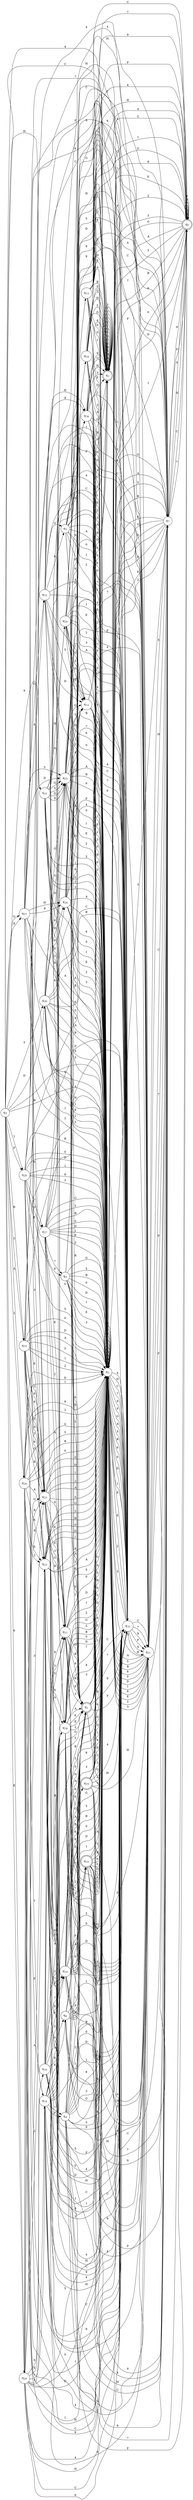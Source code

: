 digraph DFA {
  rankdir = LR;
  "q1" [shape=doublecircle, label=<q<sub>1</sub>>];
  "q1" -> "q2" [label="G"]
  "q1" -> "q32" [label="4"]
  "q1" -> "q2" [label="A"]
  "q1" -> "q32" [label="H"]
  "q1" -> "q2" [label="5"]
  "q1" -> "q2" [label="B"]
  "q1" -> "q2" [label="6"]
  "q1" -> "q32" [label="C"]
  "q1" -> "q2" [label="0"]
  "q1" -> "q32" [label="7"]
  "q1" -> "q2" [label="D"]
  "q1" -> "q2" [label="1"]
  "q1" -> "q2" [label="8"]
  "q1" -> "q2" [label="E"]
  "q1" -> "q2" [label="2"]
  "q1" -> "q32" [label="9"]
  "q1" -> "q32" [label="F"]
  "q1" -> "q2" [label="3"]
  "q2" [shape=circle, label=<q<sub>2</sub>>];
  "q2" -> "q2" [label="G"]
  "q2" -> "q32" [label="4"]
  "q2" -> "q2" [label="A"]
  "q2" -> "q32" [label="H"]
  "q2" -> "q2" [label="5"]
  "q2" -> "q2" [label="B"]
  "q2" -> "q2" [label="6"]
  "q2" -> "q32" [label="C"]
  "q2" -> "q2" [label="0"]
  "q2" -> "q32" [label="7"]
  "q2" -> "q2" [label="D"]
  "q2" -> "q2" [label="1"]
  "q2" -> "q2" [label="8"]
  "q2" -> "q2" [label="E"]
  "q2" -> "q2" [label="2"]
  "q2" -> "q32" [label="9"]
  "q2" -> "q32" [label="F"]
  "q2" -> "q2" [label="3"]
  "q3" [shape=doublecircle, label=<q<sub>3</sub>>];
  "q3" -> "q3" [label="G"]
  "q3" -> "q3" [label="4"]
  "q3" -> "q3" [label="A"]
  "q3" -> "q3" [label="H"]
  "q3" -> "q3" [label="5"]
  "q3" -> "q3" [label="B"]
  "q3" -> "q3" [label="6"]
  "q3" -> "q3" [label="C"]
  "q3" -> "q3" [label="0"]
  "q3" -> "q3" [label="7"]
  "q3" -> "q3" [label="D"]
  "q3" -> "q3" [label="1"]
  "q3" -> "q3" [label="8"]
  "q3" -> "q3" [label="E"]
  "q3" -> "q3" [label="2"]
  "q3" -> "q3" [label="9"]
  "q3" -> "q3" [label="F"]
  "q3" -> "q3" [label="3"]
  "q4" [shape=circle, label=<q<sub>4</sub>>];
  "q4" -> "q2" [label="G"]
  "q4" -> "q7" [label="4"]
  "q4" -> "q1" [label="A"]
  "q4" -> "q7" [label="H"]
  "q4" -> "q2" [label="5"]
  "q4" -> "q2" [label="B"]
  "q4" -> "q1" [label="6"]
  "q4" -> "q7" [label="C"]
  "q4" -> "q2" [label="0"]
  "q4" -> "q8" [label="7"]
  "q4" -> "q2" [label="D"]
  "q4" -> "q2" [label="1"]
  "q4" -> "q2" [label="8"]
  "q4" -> "q1" [label="E"]
  "q4" -> "q1" [label="2"]
  "q4" -> "q7" [label="9"]
  "q4" -> "q8" [label="F"]
  "q4" -> "q2" [label="3"]
  "q5" [shape=circle, label=<q<sub>5</sub>>];
  "q5" -> "q3" [label="G"]
  "q5" -> "q32" [label="4"]
  "q5" -> "q2" [label="A"]
  "q5" -> "q3" [label="H"]
  "q5" -> "q3" [label="5"]
  "q5" -> "q1" [label="B"]
  "q5" -> "q1" [label="6"]
  "q5" -> "q32" [label="C"]
  "q5" -> "q2" [label="0"]
  "q5" -> "q32" [label="7"]
  "q5" -> "q3" [label="D"]
  "q5" -> "q2" [label="1"]
  "q5" -> "q3" [label="8"]
  "q5" -> "q1" [label="E"]
  "q5" -> "q2" [label="2"]
  "q5" -> "q3" [label="9"]
  "q5" -> "q32" [label="F"]
  "q5" -> "q1" [label="3"]
  "q6" [shape=circle, label=<q<sub>6</sub>>];
  "q6" -> "q1" [label="G"]
  "q6" -> "q32" [label="4"]
  "q6" -> "q1" [label="A"]
  "q6" -> "q32" [label="H"]
  "q6" -> "q2" [label="5"]
  "q6" -> "q1" [label="B"]
  "q6" -> "q1" [label="6"]
  "q6" -> "q32" [label="C"]
  "q6" -> "q2" [label="0"]
  "q6" -> "q33" [label="7"]
  "q6" -> "q2" [label="D"]
  "q6" -> "q2" [label="1"]
  "q6" -> "q1" [label="8"]
  "q6" -> "q1" [label="E"]
  "q6" -> "q1" [label="2"]
  "q6" -> "q32" [label="9"]
  "q6" -> "q33" [label="F"]
  "q6" -> "q1" [label="3"]
  "q7" [shape=circle, label=<q<sub>7</sub>>];
  "q7" -> "q2" [label="G"]
  "q7" -> "q8" [label="4"]
  "q7" -> "q2" [label="A"]
  "q7" -> "q8" [label="H"]
  "q7" -> "q2" [label="5"]
  "q7" -> "q2" [label="B"]
  "q7" -> "q2" [label="6"]
  "q7" -> "q8" [label="C"]
  "q7" -> "q2" [label="0"]
  "q7" -> "q8" [label="7"]
  "q7" -> "q2" [label="D"]
  "q7" -> "q2" [label="1"]
  "q7" -> "q2" [label="8"]
  "q7" -> "q2" [label="E"]
  "q7" -> "q2" [label="2"]
  "q7" -> "q8" [label="9"]
  "q7" -> "q8" [label="F"]
  "q7" -> "q2" [label="3"]
  "q8" [shape=doublecircle, label=<q<sub>8</sub>>];
  "q8" -> "q2" [label="G"]
  "q8" -> "q8" [label="4"]
  "q8" -> "q2" [label="A"]
  "q8" -> "q8" [label="H"]
  "q8" -> "q2" [label="5"]
  "q8" -> "q2" [label="B"]
  "q8" -> "q2" [label="6"]
  "q8" -> "q8" [label="C"]
  "q8" -> "q2" [label="0"]
  "q8" -> "q8" [label="7"]
  "q8" -> "q2" [label="D"]
  "q8" -> "q2" [label="1"]
  "q8" -> "q2" [label="8"]
  "q8" -> "q2" [label="E"]
  "q8" -> "q2" [label="2"]
  "q8" -> "q8" [label="9"]
  "q8" -> "q8" [label="F"]
  "q8" -> "q2" [label="3"]
  "q9" [shape=circle, label=<q<sub>9</sub>>];
  "q9" -> "q2" [label="G"]
  "q9" -> "q8" [label="4"]
  "q9" -> "q1" [label="A"]
  "q9" -> "q8" [label="H"]
  "q9" -> "q2" [label="5"]
  "q9" -> "q2" [label="B"]
  "q9" -> "q1" [label="6"]
  "q9" -> "q8" [label="C"]
  "q9" -> "q2" [label="0"]
  "q9" -> "q8" [label="7"]
  "q9" -> "q2" [label="D"]
  "q9" -> "q2" [label="1"]
  "q9" -> "q2" [label="8"]
  "q9" -> "q1" [label="E"]
  "q9" -> "q1" [label="2"]
  "q9" -> "q8" [label="9"]
  "q9" -> "q8" [label="F"]
  "q9" -> "q2" [label="3"]
  "q10" [shape=circle, label=<q<sub>10</sub>>];
  "q10" -> "q2" [label="G"]
  "q10" -> "q21" [label="4"]
  "q10" -> "q1" [label="A"]
  "q10" -> "q21" [label="H"]
  "q10" -> "q2" [label="5"]
  "q10" -> "q2" [label="B"]
  "q10" -> "q1" [label="6"]
  "q10" -> "q21" [label="C"]
  "q10" -> "q2" [label="0"]
  "q10" -> "q19" [label="7"]
  "q10" -> "q2" [label="D"]
  "q10" -> "q2" [label="1"]
  "q10" -> "q2" [label="8"]
  "q10" -> "q1" [label="E"]
  "q10" -> "q1" [label="2"]
  "q10" -> "q21" [label="9"]
  "q10" -> "q19" [label="F"]
  "q10" -> "q2" [label="3"]
  "q11" [shape=circle, label=<q<sub>11</sub>>];
  "q11" -> "q1" [label="G"]
  "q11" -> "q32" [label="4"]
  "q11" -> "q2" [label="A"]
  "q11" -> "q32" [label="H"]
  "q11" -> "q2" [label="5"]
  "q11" -> "q1" [label="B"]
  "q11" -> "q1" [label="6"]
  "q11" -> "q32" [label="C"]
  "q11" -> "q2" [label="0"]
  "q11" -> "q32" [label="7"]
  "q11" -> "q2" [label="D"]
  "q11" -> "q2" [label="1"]
  "q11" -> "q1" [label="8"]
  "q11" -> "q1" [label="E"]
  "q11" -> "q2" [label="2"]
  "q11" -> "q32" [label="9"]
  "q11" -> "q32" [label="F"]
  "q11" -> "q1" [label="3"]
  "q12" [shape=circle, label=<q<sub>12</sub>>];
  "q12" -> "q3" [label="G"]
  "q12" -> "q32" [label="4"]
  "q12" -> "q2" [label="A"]
  "q12" -> "q3" [label="H"]
  "q12" -> "q3" [label="5"]
  "q12" -> "q2" [label="B"]
  "q12" -> "q2" [label="6"]
  "q12" -> "q32" [label="C"]
  "q12" -> "q2" [label="0"]
  "q12" -> "q32" [label="7"]
  "q12" -> "q3" [label="D"]
  "q12" -> "q2" [label="1"]
  "q12" -> "q3" [label="8"]
  "q12" -> "q2" [label="E"]
  "q12" -> "q2" [label="2"]
  "q12" -> "q3" [label="9"]
  "q12" -> "q32" [label="F"]
  "q12" -> "q2" [label="3"]
  "q13" [shape=circle, label=<q<sub>13</sub>>];
  "q13" -> "q3" [label="G"]
  "q13" -> "q8" [label="4"]
  "q13" -> "q2" [label="A"]
  "q13" -> "q3" [label="H"]
  "q13" -> "q3" [label="5"]
  "q13" -> "q2" [label="B"]
  "q13" -> "q2" [label="6"]
  "q13" -> "q8" [label="C"]
  "q13" -> "q2" [label="0"]
  "q13" -> "q8" [label="7"]
  "q13" -> "q3" [label="D"]
  "q13" -> "q2" [label="1"]
  "q13" -> "q3" [label="8"]
  "q13" -> "q2" [label="E"]
  "q13" -> "q2" [label="2"]
  "q13" -> "q3" [label="9"]
  "q13" -> "q8" [label="F"]
  "q13" -> "q2" [label="3"]
  "q14" [shape=circle, label=<q<sub>14</sub>>];
  "q14" -> "q2" [label="G"]
  "q14" -> "q21" [label="4"]
  "q14" -> "q30" [label="A"]
  "q14" -> "q21" [label="H"]
  "q14" -> "q2" [label="5"]
  "q14" -> "q2" [label="B"]
  "q14" -> "q30" [label="6"]
  "q14" -> "q21" [label="C"]
  "q14" -> "q2" [label="0"]
  "q14" -> "q4" [label="7"]
  "q14" -> "q2" [label="D"]
  "q14" -> "q2" [label="1"]
  "q14" -> "q2" [label="8"]
  "q14" -> "q30" [label="E"]
  "q14" -> "q30" [label="2"]
  "q14" -> "q21" [label="9"]
  "q14" -> "q4" [label="F"]
  "q14" -> "q2" [label="3"]
  "q15" [shape=circle, label=<q<sub>15</sub>>];
  "q15" -> "q5" [label="G"]
  "q15" -> "q32" [label="4"]
  "q15" -> "q2" [label="A"]
  "q15" -> "q34" [label="H"]
  "q15" -> "q12" [label="5"]
  "q15" -> "q11" [label="B"]
  "q15" -> "q11" [label="6"]
  "q15" -> "q32" [label="C"]
  "q15" -> "q2" [label="0"]
  "q15" -> "q32" [label="7"]
  "q15" -> "q12" [label="D"]
  "q15" -> "q2" [label="1"]
  "q15" -> "q5" [label="8"]
  "q15" -> "q11" [label="E"]
  "q15" -> "q2" [label="2"]
  "q15" -> "q34" [label="9"]
  "q15" -> "q32" [label="F"]
  "q15" -> "q11" [label="3"]
  "q16" [shape=circle, label=<q<sub>16</sub>>];
  "q16" -> "q11" [label="G"]
  "q16" -> "q32" [label="4"]
  "q16" -> "q30" [label="A"]
  "q16" -> "q32" [label="H"]
  "q16" -> "q2" [label="5"]
  "q16" -> "q11" [label="B"]
  "q16" -> "q6" [label="6"]
  "q16" -> "q32" [label="C"]
  "q16" -> "q2" [label="0"]
  "q16" -> "q10" [label="7"]
  "q16" -> "q2" [label="D"]
  "q16" -> "q2" [label="1"]
  "q16" -> "q11" [label="8"]
  "q16" -> "q6" [label="E"]
  "q16" -> "q30" [label="2"]
  "q16" -> "q32" [label="9"]
  "q16" -> "q10" [label="F"]
  "q16" -> "q11" [label="3"]
  "q17" [shape=circle, label=<q<sub>17</sub>>];
  "q17" -> "q2" [label="G"]
  "q17" -> "q7" [label="4"]
  "q17" -> "q30" [label="A"]
  "q17" -> "q7" [label="H"]
  "q17" -> "q2" [label="5"]
  "q17" -> "q2" [label="B"]
  "q17" -> "q30" [label="6"]
  "q17" -> "q7" [label="C"]
  "q17" -> "q2" [label="0"]
  "q17" -> "q9" [label="7"]
  "q17" -> "q2" [label="D"]
  "q17" -> "q2" [label="1"]
  "q17" -> "q2" [label="8"]
  "q17" -> "q30" [label="E"]
  "q17" -> "q30" [label="2"]
  "q17" -> "q7" [label="9"]
  "q17" -> "q9" [label="F"]
  "q17" -> "q2" [label="3"]
  "q18" [shape=circle, label=<q<sub>18</sub>>];
  "q18" -> "q3" [label="G"]
  "q18" -> "q7" [label="4"]
  "q18" -> "q2" [label="A"]
  "q18" -> "q3" [label="H"]
  "q18" -> "q3" [label="5"]
  "q18" -> "q2" [label="B"]
  "q18" -> "q2" [label="6"]
  "q18" -> "q7" [label="C"]
  "q18" -> "q2" [label="0"]
  "q18" -> "q7" [label="7"]
  "q18" -> "q3" [label="D"]
  "q18" -> "q2" [label="1"]
  "q18" -> "q3" [label="8"]
  "q18" -> "q2" [label="E"]
  "q18" -> "q2" [label="2"]
  "q18" -> "q3" [label="9"]
  "q18" -> "q7" [label="F"]
  "q18" -> "q2" [label="3"]
  "q19" [shape=doublecircle, label=<q<sub>19</sub>>];
  "q19" -> "q2" [label="G"]
  "q19" -> "q7" [label="4"]
  "q19" -> "q2" [label="A"]
  "q19" -> "q7" [label="H"]
  "q19" -> "q2" [label="5"]
  "q19" -> "q2" [label="B"]
  "q19" -> "q2" [label="6"]
  "q19" -> "q7" [label="C"]
  "q19" -> "q2" [label="0"]
  "q19" -> "q7" [label="7"]
  "q19" -> "q2" [label="D"]
  "q19" -> "q2" [label="1"]
  "q19" -> "q2" [label="8"]
  "q19" -> "q2" [label="E"]
  "q19" -> "q2" [label="2"]
  "q19" -> "q7" [label="9"]
  "q19" -> "q7" [label="F"]
  "q19" -> "q2" [label="3"]
  "q20" [shape=circle, label=<q<sub>20</sub>>];
  "q20" -> "q12" [label="G"]
  "q20" -> "q7" [label="4"]
  "q20" -> "q2" [label="A"]
  "q20" -> "q13" [label="H"]
  "q20" -> "q12" [label="5"]
  "q20" -> "q2" [label="B"]
  "q20" -> "q2" [label="6"]
  "q20" -> "q7" [label="C"]
  "q20" -> "q2" [label="0"]
  "q20" -> "q7" [label="7"]
  "q20" -> "q12" [label="D"]
  "q20" -> "q2" [label="1"]
  "q20" -> "q12" [label="8"]
  "q20" -> "q2" [label="E"]
  "q20" -> "q2" [label="2"]
  "q20" -> "q13" [label="9"]
  "q20" -> "q7" [label="F"]
  "q20" -> "q2" [label="3"]
  "q21" [shape=circle, label=<q<sub>21</sub>>];
  "q21" -> "q2" [label="G"]
  "q21" -> "q7" [label="4"]
  "q21" -> "q2" [label="A"]
  "q21" -> "q7" [label="H"]
  "q21" -> "q2" [label="5"]
  "q21" -> "q2" [label="B"]
  "q21" -> "q2" [label="6"]
  "q21" -> "q7" [label="C"]
  "q21" -> "q2" [label="0"]
  "q21" -> "q7" [label="7"]
  "q21" -> "q2" [label="D"]
  "q21" -> "q2" [label="1"]
  "q21" -> "q2" [label="8"]
  "q21" -> "q2" [label="E"]
  "q21" -> "q2" [label="2"]
  "q21" -> "q7" [label="9"]
  "q21" -> "q7" [label="F"]
  "q21" -> "q2" [label="3"]
  "q22" [shape=circle, label=<q<sub>22</sub>>];
  "q22" -> "q2" [label="G"]
  "q22" -> "q32" [label="4"]
  "q22" -> "q30" [label="A"]
  "q22" -> "q32" [label="H"]
  "q22" -> "q2" [label="5"]
  "q22" -> "q2" [label="B"]
  "q22" -> "q30" [label="6"]
  "q22" -> "q32" [label="C"]
  "q22" -> "q2" [label="0"]
  "q22" -> "q10" [label="7"]
  "q22" -> "q2" [label="D"]
  "q22" -> "q2" [label="1"]
  "q22" -> "q2" [label="8"]
  "q22" -> "q30" [label="E"]
  "q22" -> "q30" [label="2"]
  "q22" -> "q32" [label="9"]
  "q22" -> "q10" [label="F"]
  "q22" -> "q2" [label="3"]
  "q23" [shape=circle, label=<q<sub>23</sub>>];
  "q23" -> "q11" [label="G"]
  "q23" -> "q32" [label="4"]
  "q23" -> "q2" [label="A"]
  "q23" -> "q32" [label="H"]
  "q23" -> "q2" [label="5"]
  "q23" -> "q11" [label="B"]
  "q23" -> "q11" [label="6"]
  "q23" -> "q32" [label="C"]
  "q23" -> "q2" [label="0"]
  "q23" -> "q32" [label="7"]
  "q23" -> "q2" [label="D"]
  "q23" -> "q2" [label="1"]
  "q23" -> "q11" [label="8"]
  "q23" -> "q11" [label="E"]
  "q23" -> "q2" [label="2"]
  "q23" -> "q32" [label="9"]
  "q23" -> "q32" [label="F"]
  "q23" -> "q11" [label="3"]
  "q24" [shape=circle, label=<q<sub>24</sub>>];
  "q24" -> "q12" [label="G"]
  "q24" -> "q21" [label="4"]
  "q24" -> "q2" [label="A"]
  "q24" -> "q18" [label="H"]
  "q24" -> "q12" [label="5"]
  "q24" -> "q2" [label="B"]
  "q24" -> "q2" [label="6"]
  "q24" -> "q21" [label="C"]
  "q24" -> "q2" [label="0"]
  "q24" -> "q21" [label="7"]
  "q24" -> "q12" [label="D"]
  "q24" -> "q2" [label="1"]
  "q24" -> "q12" [label="8"]
  "q24" -> "q2" [label="E"]
  "q24" -> "q2" [label="2"]
  "q24" -> "q18" [label="9"]
  "q24" -> "q21" [label="F"]
  "q24" -> "q2" [label="3"]
  "q25" [shape=circle, label=<q<sub>25</sub>>];
  "q25" -> "q12" [label="G"]
  "q25" -> "q32" [label="4"]
  "q25" -> "q2" [label="A"]
  "q25" -> "q34" [label="H"]
  "q25" -> "q12" [label="5"]
  "q25" -> "q2" [label="B"]
  "q25" -> "q2" [label="6"]
  "q25" -> "q32" [label="C"]
  "q25" -> "q2" [label="0"]
  "q25" -> "q32" [label="7"]
  "q25" -> "q12" [label="D"]
  "q25" -> "q2" [label="1"]
  "q25" -> "q12" [label="8"]
  "q25" -> "q2" [label="E"]
  "q25" -> "q2" [label="2"]
  "q25" -> "q34" [label="9"]
  "q25" -> "q32" [label="F"]
  "q25" -> "q2" [label="3"]
  "q26" [shape=circle, label=<q<sub>26</sub>>];
  "q26" -> "q2" [label="G"]
  "q26" -> "q32" [label="4"]
  "q26" -> "q22" [label="A"]
  "q26" -> "q32" [label="H"]
  "q26" -> "q2" [label="5"]
  "q26" -> "q2" [label="B"]
  "q26" -> "q22" [label="6"]
  "q26" -> "q32" [label="C"]
  "q26" -> "q2" [label="0"]
  "q26" -> "q14" [label="7"]
  "q26" -> "q2" [label="D"]
  "q26" -> "q2" [label="1"]
  "q26" -> "q2" [label="8"]
  "q26" -> "q22" [label="E"]
  "q26" -> "q22" [label="2"]
  "q26" -> "q32" [label="9"]
  "q26" -> "q14" [label="F"]
  "q26" -> "q2" [label="3"]
  "q27" [shape=circle, label=<q<sub>27</sub>>];
  "q27" -> "q15" [label="G"]
  "q27" -> "q32" [label="4"]
  "q27" -> "q2" [label="A"]
  "q27" -> "q24" [label="H"]
  "q27" -> "q25" [label="5"]
  "q27" -> "q23" [label="B"]
  "q27" -> "q23" [label="6"]
  "q27" -> "q32" [label="C"]
  "q27" -> "q2" [label="0"]
  "q27" -> "q32" [label="7"]
  "q27" -> "q25" [label="D"]
  "q27" -> "q2" [label="1"]
  "q27" -> "q15" [label="8"]
  "q27" -> "q23" [label="E"]
  "q27" -> "q2" [label="2"]
  "q27" -> "q24" [label="9"]
  "q27" -> "q32" [label="F"]
  "q27" -> "q23" [label="3"]
  "q28" [shape=circle, label=<q<sub>28</sub>>];
  "q28" -> "q23" [label="G"]
  "q28" -> "q32" [label="4"]
  "q28" -> "q22" [label="A"]
  "q28" -> "q32" [label="H"]
  "q28" -> "q2" [label="5"]
  "q28" -> "q23" [label="B"]
  "q28" -> "q16" [label="6"]
  "q28" -> "q32" [label="C"]
  "q28" -> "q2" [label="0"]
  "q28" -> "q14" [label="7"]
  "q28" -> "q2" [label="D"]
  "q28" -> "q2" [label="1"]
  "q28" -> "q23" [label="8"]
  "q28" -> "q16" [label="E"]
  "q28" -> "q22" [label="2"]
  "q28" -> "q32" [label="9"]
  "q28" -> "q14" [label="F"]
  "q28" -> "q23" [label="3"]
  "q29" [shape=circle, label=<q<sub>29</sub>>];
  "q29" -> "q2" [label="G"]
  "q29" -> "q21" [label="4"]
  "q29" -> "q22" [label="A"]
  "q29" -> "q21" [label="H"]
  "q29" -> "q2" [label="5"]
  "q29" -> "q2" [label="B"]
  "q29" -> "q22" [label="6"]
  "q29" -> "q21" [label="C"]
  "q29" -> "q2" [label="0"]
  "q29" -> "q17" [label="7"]
  "q29" -> "q2" [label="D"]
  "q29" -> "q2" [label="1"]
  "q29" -> "q2" [label="8"]
  "q29" -> "q22" [label="E"]
  "q29" -> "q22" [label="2"]
  "q29" -> "q21" [label="9"]
  "q29" -> "q17" [label="F"]
  "q29" -> "q2" [label="3"]
  "q30" [shape=circle, label=<q<sub>30</sub>>];
  "q30" -> "q2" [label="G"]
  "q30" -> "q32" [label="4"]
  "q30" -> "q1" [label="A"]
  "q30" -> "q32" [label="H"]
  "q30" -> "q2" [label="5"]
  "q30" -> "q2" [label="B"]
  "q30" -> "q1" [label="6"]
  "q30" -> "q32" [label="C"]
  "q30" -> "q2" [label="0"]
  "q30" -> "q33" [label="7"]
  "q30" -> "q2" [label="D"]
  "q30" -> "q2" [label="1"]
  "q30" -> "q2" [label="8"]
  "q30" -> "q1" [label="E"]
  "q30" -> "q1" [label="2"]
  "q30" -> "q32" [label="9"]
  "q30" -> "q33" [label="F"]
  "q30" -> "q2" [label="3"]
  "q31" [shape=circle, label=<q<sub>31</sub>>];
  "q31" -> "q25" [label="G"]
  "q31" -> "q21" [label="4"]
  "q31" -> "q2" [label="A"]
  "q31" -> "q20" [label="H"]
  "q31" -> "q25" [label="5"]
  "q31" -> "q2" [label="B"]
  "q31" -> "q2" [label="6"]
  "q31" -> "q21" [label="C"]
  "q31" -> "q2" [label="0"]
  "q31" -> "q21" [label="7"]
  "q31" -> "q25" [label="D"]
  "q31" -> "q2" [label="1"]
  "q31" -> "q25" [label="8"]
  "q31" -> "q2" [label="E"]
  "q31" -> "q2" [label="2"]
  "q31" -> "q20" [label="9"]
  "q31" -> "q21" [label="F"]
  "q31" -> "q2" [label="3"]
  "q32" [shape=circle, label=<q<sub>32</sub>>];
  "q32" -> "q2" [label="G"]
  "q32" -> "q21" [label="4"]
  "q32" -> "q2" [label="A"]
  "q32" -> "q21" [label="H"]
  "q32" -> "q2" [label="5"]
  "q32" -> "q2" [label="B"]
  "q32" -> "q2" [label="6"]
  "q32" -> "q21" [label="C"]
  "q32" -> "q2" [label="0"]
  "q32" -> "q21" [label="7"]
  "q32" -> "q2" [label="D"]
  "q32" -> "q2" [label="1"]
  "q32" -> "q2" [label="8"]
  "q32" -> "q2" [label="E"]
  "q32" -> "q2" [label="2"]
  "q32" -> "q21" [label="9"]
  "q32" -> "q21" [label="F"]
  "q32" -> "q2" [label="3"]
  "q33" [shape=doublecircle, label=<q<sub>33</sub>>];
  "q33" -> "q2" [label="G"]
  "q33" -> "q21" [label="4"]
  "q33" -> "q2" [label="A"]
  "q33" -> "q21" [label="H"]
  "q33" -> "q2" [label="5"]
  "q33" -> "q2" [label="B"]
  "q33" -> "q2" [label="6"]
  "q33" -> "q21" [label="C"]
  "q33" -> "q2" [label="0"]
  "q33" -> "q21" [label="7"]
  "q33" -> "q2" [label="D"]
  "q33" -> "q2" [label="1"]
  "q33" -> "q2" [label="8"]
  "q33" -> "q2" [label="E"]
  "q33" -> "q2" [label="2"]
  "q33" -> "q21" [label="9"]
  "q33" -> "q21" [label="F"]
  "q33" -> "q2" [label="3"]
  "q34" [shape=circle, label=<q<sub>34</sub>>];
  "q34" -> "q3" [label="G"]
  "q34" -> "q21" [label="4"]
  "q34" -> "q2" [label="A"]
  "q34" -> "q3" [label="H"]
  "q34" -> "q3" [label="5"]
  "q34" -> "q2" [label="B"]
  "q34" -> "q2" [label="6"]
  "q34" -> "q21" [label="C"]
  "q34" -> "q2" [label="0"]
  "q34" -> "q21" [label="7"]
  "q34" -> "q3" [label="D"]
  "q34" -> "q2" [label="1"]
  "q34" -> "q3" [label="8"]
  "q34" -> "q2" [label="E"]
  "q34" -> "q2" [label="2"]
  "q34" -> "q3" [label="9"]
  "q34" -> "q21" [label="F"]
  "q34" -> "q2" [label="3"]
  "q35" [shape=circle, label=<q<sub>35</sub>>];
  "q35" -> "q23" [label="G"]
  "q35" -> "q32" [label="4"]
  "q35" -> "q2" [label="A"]
  "q35" -> "q32" [label="H"]
  "q35" -> "q2" [label="5"]
  "q35" -> "q23" [label="B"]
  "q35" -> "q23" [label="6"]
  "q35" -> "q32" [label="C"]
  "q35" -> "q2" [label="0"]
  "q35" -> "q32" [label="7"]
  "q35" -> "q2" [label="D"]
  "q35" -> "q2" [label="1"]
  "q35" -> "q23" [label="8"]
  "q35" -> "q23" [label="E"]
  "q35" -> "q2" [label="2"]
  "q35" -> "q32" [label="9"]
  "q35" -> "q32" [label="F"]
  "q35" -> "q23" [label="3"]
  "q36" [shape=circle, label=<q<sub>36</sub>>];
  "q36" -> "q25" [label="G"]
  "q36" -> "q32" [label="4"]
  "q36" -> "q2" [label="A"]
  "q36" -> "q24" [label="H"]
  "q36" -> "q25" [label="5"]
  "q36" -> "q2" [label="B"]
  "q36" -> "q2" [label="6"]
  "q36" -> "q32" [label="C"]
  "q36" -> "q2" [label="0"]
  "q36" -> "q32" [label="7"]
  "q36" -> "q25" [label="D"]
  "q36" -> "q2" [label="1"]
  "q36" -> "q25" [label="8"]
  "q36" -> "q2" [label="E"]
  "q36" -> "q2" [label="2"]
  "q36" -> "q24" [label="9"]
  "q36" -> "q32" [label="F"]
  "q36" -> "q2" [label="3"]
  "q0" [shape=circle, label=<q<sub>0</sub>>];
  "q0" -> "q27" [label="G"]
  "q0" -> "q32" [label="4"]
  "q0" -> "q26" [label="A"]
  "q0" -> "q31" [label="H"]
  "q0" -> "q36" [label="5"]
  "q0" -> "q35" [label="B"]
  "q0" -> "q28" [label="6"]
  "q0" -> "q32" [label="C"]
  "q0" -> "q2" [label="0"]
  "q0" -> "q29" [label="7"]
  "q0" -> "q36" [label="D"]
  "q0" -> "q2" [label="1"]
  "q0" -> "q27" [label="8"]
  "q0" -> "q28" [label="E"]
  "q0" -> "q26" [label="2"]
  "q0" -> "q31" [label="9"]
  "q0" -> "q29" [label="F"]
  "q0" -> "q35" [label="3"]
}
